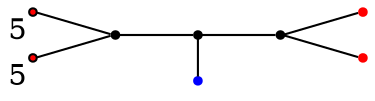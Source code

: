 graph diagram {
node [shape=point,color=black];
rankdir = LR;
subgraph subdiagram {
2 -- 1 -- 3;
}
{5,6} -- 2;
{rank=same;1 -- 4};
3 -- {8,7};
4 [color=blue];
5 [fillcolor=red,xlabel=5];
6 [fillcolor=red,xlabel=5];
7 [color=red];
8 [color=red];
}
